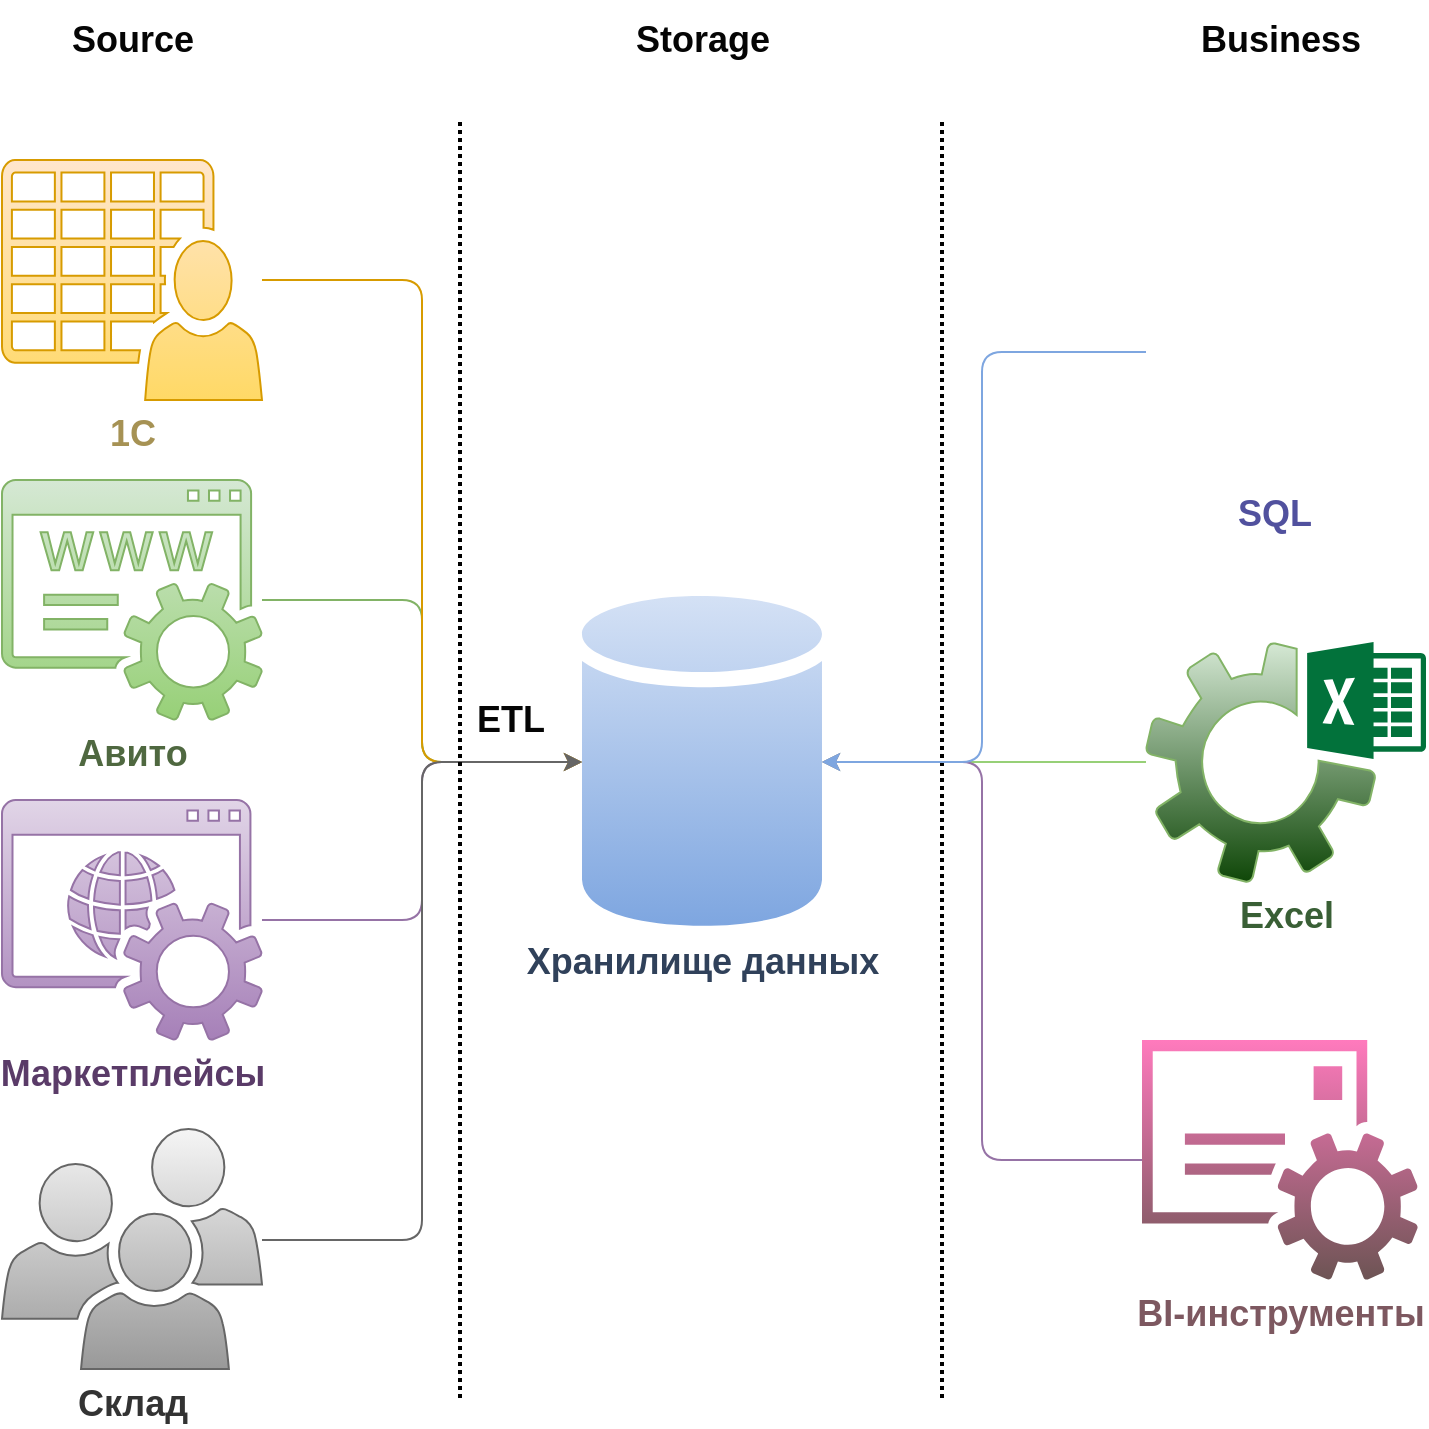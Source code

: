 <mxfile version="20.8.1" type="device"><diagram id="7iJJpAMthHsAFbtsp7R9" name="Страница 1"><mxGraphModel dx="1434" dy="1933" grid="1" gridSize="10" guides="1" tooltips="1" connect="1" arrows="1" fold="1" page="1" pageScale="1" pageWidth="827" pageHeight="1169" math="0" shadow="0"><root><mxCell id="0"/><mxCell id="1" parent="0"/><mxCell id="FnuMPA0mnN-ai70_cvzg-47" style="edgeStyle=orthogonalEdgeStyle;rounded=1;orthogonalLoop=1;jettySize=auto;html=1;fontSize=18;fontColor=#050505;strokeColor=#97D077;" edge="1" parent="1" source="FnuMPA0mnN-ai70_cvzg-19" target="FnuMPA0mnN-ai70_cvzg-34"><mxGeometry relative="1" as="geometry"/></mxCell><mxCell id="FnuMPA0mnN-ai70_cvzg-19" value="&lt;font color=&quot;#395f35&quot; style=&quot;font-size: 18px;&quot;&gt;&lt;b&gt;Excel&lt;/b&gt;&lt;/font&gt;" style="sketch=0;pointerEvents=1;shadow=0;dashed=0;html=1;strokeColor=#82b366;fillColor=#d5e8d4;labelPosition=center;verticalLabelPosition=bottom;verticalAlign=top;outlineConnect=0;align=center;shape=mxgraph.office.services.excel_services;gradientColor=#0F4708;" vertex="1" parent="1"><mxGeometry x="642" y="281" width="140" height="120" as="geometry"/></mxCell><mxCell id="FnuMPA0mnN-ai70_cvzg-49" style="edgeStyle=orthogonalEdgeStyle;rounded=1;orthogonalLoop=1;jettySize=auto;html=1;strokeColor=#9673a6;fontSize=18;fontColor=#050505;fillColor=#e1d5e7;" edge="1" parent="1" source="FnuMPA0mnN-ai70_cvzg-21" target="FnuMPA0mnN-ai70_cvzg-34"><mxGeometry relative="1" as="geometry"><Array as="points"><mxPoint x="560" y="540"/><mxPoint x="560" y="341"/></Array></mxGeometry></mxCell><mxCell id="FnuMPA0mnN-ai70_cvzg-21" value="&lt;font color=&quot;#7d5860&quot; style=&quot;font-size: 18px;&quot;&gt;&lt;b&gt;BI-инструменты&lt;/b&gt;&lt;/font&gt;" style="sketch=0;pointerEvents=1;shadow=0;dashed=0;html=1;strokeColor=none;fillColor=#ff7abd;labelPosition=center;verticalLabelPosition=bottom;verticalAlign=top;outlineConnect=0;align=center;shape=mxgraph.office.services.email_service;gradientColor=#6d5454;" vertex="1" parent="1"><mxGeometry x="640" y="480" width="138" height="120" as="geometry"/></mxCell><mxCell id="FnuMPA0mnN-ai70_cvzg-24" style="edgeStyle=orthogonalEdgeStyle;rounded=1;orthogonalLoop=1;jettySize=auto;html=1;fillColor=#d5e8d4;strokeColor=#82b366;" edge="1" parent="1" source="FnuMPA0mnN-ai70_cvzg-23" target="FnuMPA0mnN-ai70_cvzg-34"><mxGeometry relative="1" as="geometry"><mxPoint x="344" y="340.0" as="targetPoint"/><Array as="points"><mxPoint x="280" y="260"/><mxPoint x="280" y="341"/></Array></mxGeometry></mxCell><mxCell id="FnuMPA0mnN-ai70_cvzg-23" value="&lt;font color=&quot;#4f6840&quot; style=&quot;font-size: 18px;&quot;&gt;&lt;b style=&quot;&quot;&gt;Авито&lt;/b&gt;&lt;/font&gt;" style="sketch=0;pointerEvents=1;shadow=0;dashed=0;html=1;strokeColor=#82b366;fillColor=#d5e8d4;labelPosition=center;verticalLabelPosition=bottom;verticalAlign=top;outlineConnect=0;align=center;shape=mxgraph.office.services.registrar_service;gradientColor=#97D077;" vertex="1" parent="1"><mxGeometry x="70" y="200" width="130" height="120" as="geometry"/></mxCell><mxCell id="FnuMPA0mnN-ai70_cvzg-26" style="edgeStyle=orthogonalEdgeStyle;rounded=1;orthogonalLoop=1;jettySize=auto;html=1;fillColor=#e1d5e7;strokeColor=#9673a6;" edge="1" parent="1" source="FnuMPA0mnN-ai70_cvzg-25" target="FnuMPA0mnN-ai70_cvzg-34"><mxGeometry relative="1" as="geometry"><mxPoint x="344" y="340.0" as="targetPoint"/><Array as="points"><mxPoint x="280" y="420"/><mxPoint x="280" y="341"/></Array></mxGeometry></mxCell><mxCell id="FnuMPA0mnN-ai70_cvzg-25" value="&lt;font color=&quot;#5a3b68&quot; style=&quot;font-size: 18px;&quot;&gt;&lt;b style=&quot;&quot;&gt;Маркетплейсы&lt;/b&gt;&lt;/font&gt;" style="sketch=0;pointerEvents=1;shadow=0;dashed=0;html=1;strokeColor=#9673a6;fillColor=#e1d5e7;labelPosition=center;verticalLabelPosition=bottom;verticalAlign=top;outlineConnect=0;align=center;shape=mxgraph.office.services.online_hosted_services;gradientColor=#A680B8;" vertex="1" parent="1"><mxGeometry x="70" y="360" width="130" height="120" as="geometry"/></mxCell><mxCell id="FnuMPA0mnN-ai70_cvzg-28" style="edgeStyle=orthogonalEdgeStyle;rounded=1;orthogonalLoop=1;jettySize=auto;html=1;fillColor=#ffe6cc;strokeColor=#d79b00;" edge="1" parent="1" source="FnuMPA0mnN-ai70_cvzg-27" target="FnuMPA0mnN-ai70_cvzg-34"><mxGeometry relative="1" as="geometry"><mxPoint x="344" y="340.0" as="targetPoint"/><Array as="points"><mxPoint x="280" y="100"/><mxPoint x="280" y="341"/></Array></mxGeometry></mxCell><mxCell id="FnuMPA0mnN-ai70_cvzg-27" value="&lt;font color=&quot;#a69254&quot; style=&quot;font-size: 18px;&quot;&gt;&lt;b&gt;1С&lt;/b&gt;&lt;/font&gt;" style="sketch=0;pointerEvents=1;shadow=0;dashed=0;html=1;strokeColor=#d79b00;fillColor=#ffe6cc;labelPosition=center;verticalLabelPosition=bottom;verticalAlign=top;outlineConnect=0;align=center;shape=mxgraph.office.users.csv_file;gradientColor=#FFD966;" vertex="1" parent="1"><mxGeometry x="70" y="40" width="130" height="120" as="geometry"/></mxCell><mxCell id="FnuMPA0mnN-ai70_cvzg-31" style="edgeStyle=orthogonalEdgeStyle;rounded=1;orthogonalLoop=1;jettySize=auto;html=1;fillColor=#f5f5f5;strokeColor=#666666;" edge="1" parent="1" source="FnuMPA0mnN-ai70_cvzg-30" target="FnuMPA0mnN-ai70_cvzg-34"><mxGeometry relative="1" as="geometry"><mxPoint x="344" y="340.0" as="targetPoint"/><Array as="points"><mxPoint x="280" y="580"/><mxPoint x="280" y="341"/></Array></mxGeometry></mxCell><mxCell id="FnuMPA0mnN-ai70_cvzg-30" value="&lt;font style=&quot;font-size: 18px;&quot;&gt;&lt;b&gt;Склад&lt;/b&gt;&lt;/font&gt;" style="sketch=0;pointerEvents=1;shadow=0;dashed=0;html=1;strokeColor=#666666;fillColor=#f5f5f5;labelPosition=center;verticalLabelPosition=bottom;verticalAlign=top;outlineConnect=0;align=center;shape=mxgraph.office.users.users;fontColor=#333333;gradientColor=#999999;" vertex="1" parent="1"><mxGeometry x="70" y="524.5" width="130" height="120" as="geometry"/></mxCell><mxCell id="FnuMPA0mnN-ai70_cvzg-34" value="&lt;font color=&quot;#30415a&quot; style=&quot;font-size: 18px;&quot;&gt;&lt;b&gt;Хранилище данных&lt;/b&gt;&lt;/font&gt;" style="sketch=0;shadow=0;dashed=0;html=1;strokeColor=none;fillColor=#D4E1F5;labelPosition=center;verticalLabelPosition=bottom;verticalAlign=top;outlineConnect=0;align=center;shape=mxgraph.office.databases.database;dashPattern=1 1;gradientColor=#7EA6E0;" vertex="1" parent="1"><mxGeometry x="360" y="258" width="120" height="166" as="geometry"/></mxCell><mxCell id="FnuMPA0mnN-ai70_cvzg-38" value="" style="line;strokeWidth=2;direction=south;html=1;dashed=1;dashPattern=1 1;fontSize=18;fontColor=#7d5860;fillColor=#ff7abd;gradientColor=#6d5454;gradientDirection=south;" vertex="1" parent="1"><mxGeometry x="294" y="21" width="10" height="640" as="geometry"/></mxCell><mxCell id="FnuMPA0mnN-ai70_cvzg-39" value="" style="line;strokeWidth=2;direction=south;html=1;dashed=1;dashPattern=1 1;fontSize=18;fontColor=#7d5860;fillColor=#ff7abd;gradientColor=#6d5454;gradientDirection=south;" vertex="1" parent="1"><mxGeometry x="535" y="21" width="10" height="640" as="geometry"/></mxCell><mxCell id="FnuMPA0mnN-ai70_cvzg-40" value="&lt;b&gt;&lt;font color=&quot;#050505&quot;&gt;Source&lt;/font&gt;&lt;/b&gt;" style="text;html=1;align=center;verticalAlign=middle;resizable=0;points=[];autosize=1;strokeColor=none;fillColor=none;fontSize=18;fontColor=#7d5860;dashed=1;dashPattern=1 1;" vertex="1" parent="1"><mxGeometry x="95" y="-40" width="80" height="40" as="geometry"/></mxCell><mxCell id="FnuMPA0mnN-ai70_cvzg-41" value="&lt;b&gt;Storage&lt;/b&gt;" style="text;html=1;align=center;verticalAlign=middle;resizable=0;points=[];autosize=1;strokeColor=none;fillColor=none;fontSize=18;fontColor=#050505;" vertex="1" parent="1"><mxGeometry x="375" y="-40" width="90" height="40" as="geometry"/></mxCell><mxCell id="FnuMPA0mnN-ai70_cvzg-42" value="&lt;b&gt;Business&lt;/b&gt;" style="text;html=1;align=center;verticalAlign=middle;resizable=0;points=[];autosize=1;strokeColor=none;fillColor=none;fontSize=18;fontColor=#050505;" vertex="1" parent="1"><mxGeometry x="659" y="-40" width="100" height="40" as="geometry"/></mxCell><mxCell id="FnuMPA0mnN-ai70_cvzg-43" value="&lt;b&gt;ETL&lt;/b&gt;" style="text;html=1;align=center;verticalAlign=middle;resizable=0;points=[];autosize=1;strokeColor=none;fillColor=none;fontSize=18;fontColor=#050505;" vertex="1" parent="1"><mxGeometry x="294" y="300" width="60" height="40" as="geometry"/></mxCell><mxCell id="FnuMPA0mnN-ai70_cvzg-48" style="edgeStyle=orthogonalEdgeStyle;rounded=1;orthogonalLoop=1;jettySize=auto;html=1;strokeColor=#7EA6E0;fontSize=18;fontColor=#050505;" edge="1" parent="1" source="FnuMPA0mnN-ai70_cvzg-45" target="FnuMPA0mnN-ai70_cvzg-34"><mxGeometry relative="1" as="geometry"><Array as="points"><mxPoint x="560" y="136"/><mxPoint x="560" y="341"/></Array></mxGeometry></mxCell><mxCell id="FnuMPA0mnN-ai70_cvzg-45" value="&lt;b&gt;&lt;font color=&quot;#51519e&quot;&gt;SQL&lt;/font&gt;&lt;/b&gt;" style="shape=image;html=1;verticalAlign=top;verticalLabelPosition=bottom;labelBackgroundColor=#ffffff;imageAspect=0;aspect=fixed;image=https://cdn1.iconfinder.com/data/icons/hawcons/32/699166-icon-89-document-file-sql-128.png;dashed=1;dashPattern=1 1;fontSize=18;fontColor=#050505;fillColor=#ff7abd;gradientColor=#6d5454;gradientDirection=south;" vertex="1" parent="1"><mxGeometry x="642" y="72" width="128" height="128" as="geometry"/></mxCell></root></mxGraphModel></diagram></mxfile>